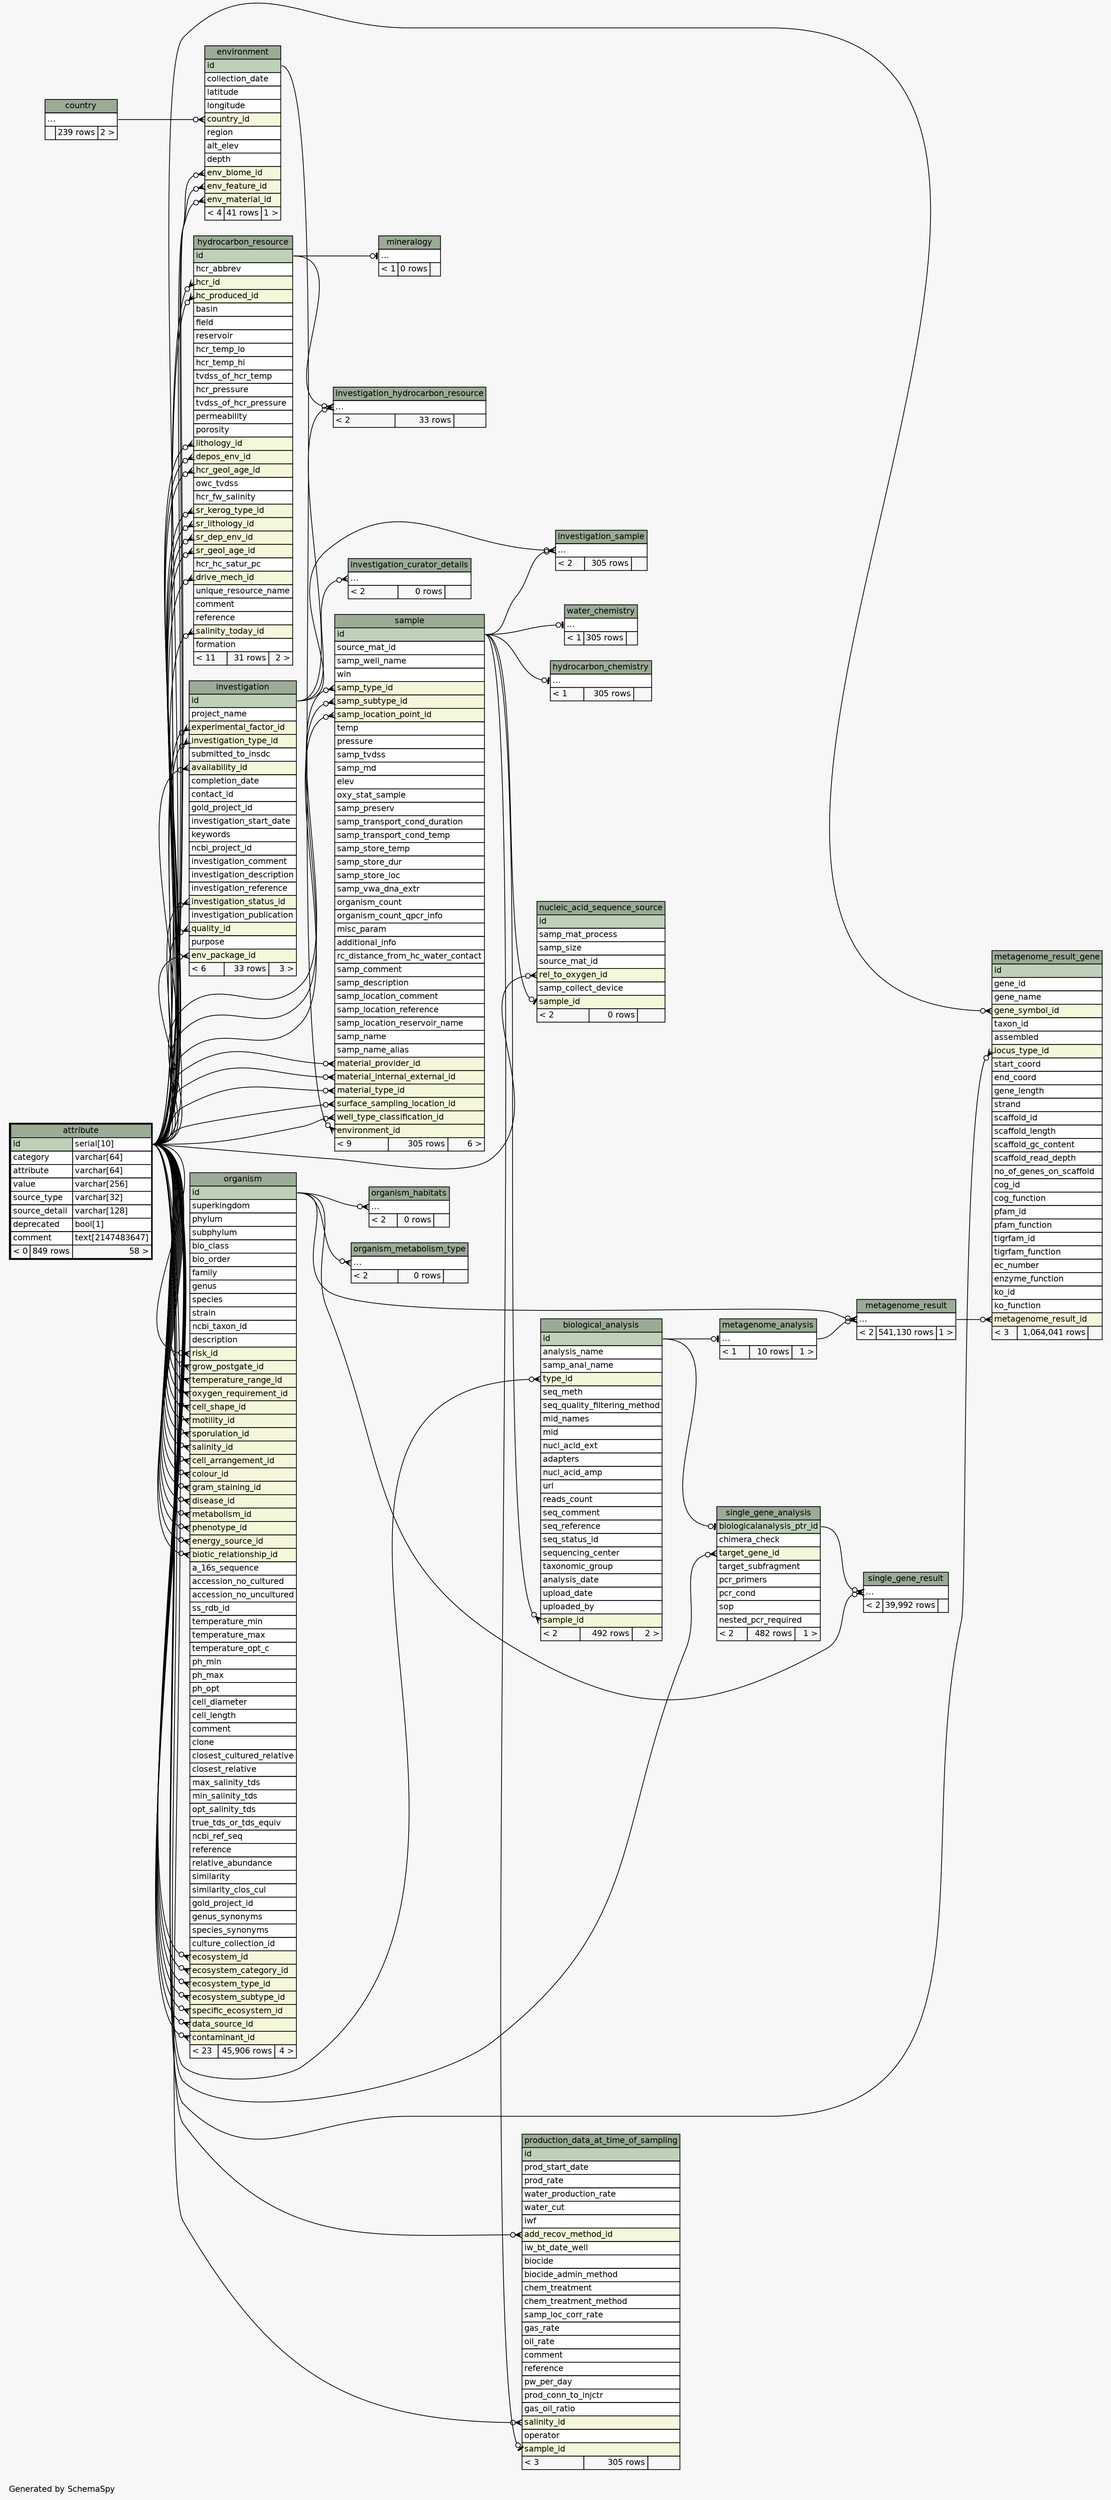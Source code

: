 // dot 2.38.0 on Windows 7 6.1
// SchemaSpy rev 590
digraph "twoDegreesRelationshipsDiagram" {
  graph [
    rankdir="RL"
    bgcolor="#f7f7f7"
    label="\nGenerated by SchemaSpy"
    labeljust="l"
    nodesep="0.18"
    ranksep="0.46"
    fontname="Helvetica"
    fontsize="11"
  ];
  node [
    fontname="Helvetica"
    fontsize="11"
    shape="plaintext"
  ];
  edge [
    arrowsize="0.8"
  ];
  "biological_analysis":"sample_id":w -> "sample":"id":e [arrowhead=none dir=back arrowtail=crowodot];
  "biological_analysis":"type_id":w -> "attribute":"id.type":e [arrowhead=none dir=back arrowtail=crowodot];
  "environment":"country_id":w -> "country":"elipses":e [arrowhead=none dir=back arrowtail=crowodot];
  "environment":"env_biome_id":w -> "attribute":"id.type":e [arrowhead=none dir=back arrowtail=crowodot];
  "environment":"env_feature_id":w -> "attribute":"id.type":e [arrowhead=none dir=back arrowtail=crowodot];
  "environment":"env_material_id":w -> "attribute":"id.type":e [arrowhead=none dir=back arrowtail=crowodot];
  "hydrocarbon_chemistry":"elipses":w -> "sample":"id":e [arrowhead=none dir=back arrowtail=teeodot];
  "hydrocarbon_resource":"depos_env_id":w -> "attribute":"id.type":e [arrowhead=none dir=back arrowtail=crowodot];
  "hydrocarbon_resource":"drive_mech_id":w -> "attribute":"id.type":e [arrowhead=none dir=back arrowtail=crowodot];
  "hydrocarbon_resource":"hc_produced_id":w -> "attribute":"id.type":e [arrowhead=none dir=back arrowtail=crowodot];
  "hydrocarbon_resource":"hcr_geol_age_id":w -> "attribute":"id.type":e [arrowhead=none dir=back arrowtail=crowodot];
  "hydrocarbon_resource":"hcr_id":w -> "attribute":"id.type":e [arrowhead=none dir=back arrowtail=crowodot];
  "hydrocarbon_resource":"lithology_id":w -> "attribute":"id.type":e [arrowhead=none dir=back arrowtail=crowodot];
  "hydrocarbon_resource":"salinity_today_id":w -> "attribute":"id.type":e [arrowhead=none dir=back arrowtail=crowodot];
  "hydrocarbon_resource":"sr_dep_env_id":w -> "attribute":"id.type":e [arrowhead=none dir=back arrowtail=crowodot];
  "hydrocarbon_resource":"sr_geol_age_id":w -> "attribute":"id.type":e [arrowhead=none dir=back arrowtail=crowodot];
  "hydrocarbon_resource":"sr_kerog_type_id":w -> "attribute":"id.type":e [arrowhead=none dir=back arrowtail=crowodot];
  "hydrocarbon_resource":"sr_lithology_id":w -> "attribute":"id.type":e [arrowhead=none dir=back arrowtail=crowodot];
  "investigation":"availability_id":w -> "attribute":"id.type":e [arrowhead=none dir=back arrowtail=crowodot];
  "investigation":"env_package_id":w -> "attribute":"id.type":e [arrowhead=none dir=back arrowtail=crowodot];
  "investigation":"experimental_factor_id":w -> "attribute":"id.type":e [arrowhead=none dir=back arrowtail=crowodot];
  "investigation":"investigation_status_id":w -> "attribute":"id.type":e [arrowhead=none dir=back arrowtail=crowodot];
  "investigation":"investigation_type_id":w -> "attribute":"id.type":e [arrowhead=none dir=back arrowtail=crowodot];
  "investigation":"quality_id":w -> "attribute":"id.type":e [arrowhead=none dir=back arrowtail=crowodot];
  "investigation_curator_details":"elipses":w -> "investigation":"id":e [arrowhead=none dir=back arrowtail=crowodot];
  "investigation_hydrocarbon_resource":"elipses":w -> "hydrocarbon_resource":"id":e [arrowhead=none dir=back arrowtail=crowodot];
  "investigation_hydrocarbon_resource":"elipses":w -> "investigation":"id":e [arrowhead=none dir=back arrowtail=crowodot];
  "investigation_sample":"elipses":w -> "investigation":"id":e [arrowhead=none dir=back arrowtail=crowodot];
  "investigation_sample":"elipses":w -> "sample":"id":e [arrowhead=none dir=back arrowtail=crowodot];
  "metagenome_analysis":"elipses":w -> "biological_analysis":"id":e [arrowhead=none dir=back arrowtail=teeodot];
  "metagenome_result":"elipses":w -> "metagenome_analysis":"elipses":e [arrowhead=none dir=back arrowtail=crowodot];
  "metagenome_result":"elipses":w -> "organism":"id":e [arrowhead=none dir=back arrowtail=crowodot];
  "metagenome_result_gene":"gene_symbol_id":w -> "attribute":"id.type":e [arrowhead=none dir=back arrowtail=crowodot];
  "metagenome_result_gene":"locus_type_id":w -> "attribute":"id.type":e [arrowhead=none dir=back arrowtail=crowodot];
  "metagenome_result_gene":"metagenome_result_id":w -> "metagenome_result":"elipses":e [arrowhead=none dir=back arrowtail=crowodot];
  "mineralogy":"elipses":w -> "hydrocarbon_resource":"id":e [arrowhead=none dir=back arrowtail=teeodot];
  "nucleic_acid_sequence_source":"rel_to_oxygen_id":w -> "attribute":"id.type":e [arrowhead=none dir=back arrowtail=crowodot];
  "nucleic_acid_sequence_source":"sample_id":w -> "sample":"id":e [arrowhead=none dir=back arrowtail=teeodot];
  "organism":"biotic_relationship_id":w -> "attribute":"id.type":e [arrowhead=none dir=back arrowtail=crowodot];
  "organism":"cell_arrangement_id":w -> "attribute":"id.type":e [arrowhead=none dir=back arrowtail=crowodot];
  "organism":"cell_shape_id":w -> "attribute":"id.type":e [arrowhead=none dir=back arrowtail=crowodot];
  "organism":"colour_id":w -> "attribute":"id.type":e [arrowhead=none dir=back arrowtail=crowodot];
  "organism":"contaminant_id":w -> "attribute":"id.type":e [arrowhead=none dir=back arrowtail=crowodot];
  "organism":"data_source_id":w -> "attribute":"id.type":e [arrowhead=none dir=back arrowtail=crowodot];
  "organism":"disease_id":w -> "attribute":"id.type":e [arrowhead=none dir=back arrowtail=crowodot];
  "organism":"ecosystem_category_id":w -> "attribute":"id.type":e [arrowhead=none dir=back arrowtail=crowodot];
  "organism":"ecosystem_id":w -> "attribute":"id.type":e [arrowhead=none dir=back arrowtail=crowodot];
  "organism":"ecosystem_subtype_id":w -> "attribute":"id.type":e [arrowhead=none dir=back arrowtail=crowodot];
  "organism":"ecosystem_type_id":w -> "attribute":"id.type":e [arrowhead=none dir=back arrowtail=crowodot];
  "organism":"energy_source_id":w -> "attribute":"id.type":e [arrowhead=none dir=back arrowtail=crowodot];
  "organism":"gram_staining_id":w -> "attribute":"id.type":e [arrowhead=none dir=back arrowtail=crowodot];
  "organism":"grow_postgate_id":w -> "attribute":"id.type":e [arrowhead=none dir=back arrowtail=crowodot];
  "organism":"metabolism_id":w -> "attribute":"id.type":e [arrowhead=none dir=back arrowtail=crowodot];
  "organism":"motility_id":w -> "attribute":"id.type":e [arrowhead=none dir=back arrowtail=crowodot];
  "organism":"oxygen_requirement_id":w -> "attribute":"id.type":e [arrowhead=none dir=back arrowtail=crowodot];
  "organism":"phenotype_id":w -> "attribute":"id.type":e [arrowhead=none dir=back arrowtail=crowodot];
  "organism":"risk_id":w -> "attribute":"id.type":e [arrowhead=none dir=back arrowtail=crowodot];
  "organism":"salinity_id":w -> "attribute":"id.type":e [arrowhead=none dir=back arrowtail=crowodot];
  "organism":"specific_ecosystem_id":w -> "attribute":"id.type":e [arrowhead=none dir=back arrowtail=crowodot];
  "organism":"sporulation_id":w -> "attribute":"id.type":e [arrowhead=none dir=back arrowtail=crowodot];
  "organism":"temperature_range_id":w -> "attribute":"id.type":e [arrowhead=none dir=back arrowtail=crowodot];
  "organism_habitats":"elipses":w -> "organism":"id":e [arrowhead=none dir=back arrowtail=crowodot];
  "organism_metabolism_type":"elipses":w -> "organism":"id":e [arrowhead=none dir=back arrowtail=crowodot];
  "production_data_at_time_of_sampling":"add_recov_method_id":w -> "attribute":"id.type":e [arrowhead=none dir=back arrowtail=crowodot];
  "production_data_at_time_of_sampling":"salinity_id":w -> "attribute":"id.type":e [arrowhead=none dir=back arrowtail=crowodot];
  "production_data_at_time_of_sampling":"sample_id":w -> "sample":"id":e [arrowhead=none dir=back arrowtail=teeodot];
  "sample":"environment_id":w -> "environment":"id":e [arrowhead=none dir=back arrowtail=crowodot];
  "sample":"material_internal_external_id":w -> "attribute":"id.type":e [arrowhead=none dir=back arrowtail=crowodot];
  "sample":"material_provider_id":w -> "attribute":"id.type":e [arrowhead=none dir=back arrowtail=crowodot];
  "sample":"material_type_id":w -> "attribute":"id.type":e [arrowhead=none dir=back arrowtail=crowodot];
  "sample":"samp_location_point_id":w -> "attribute":"id.type":e [arrowhead=none dir=back arrowtail=crowodot];
  "sample":"samp_subtype_id":w -> "attribute":"id.type":e [arrowhead=none dir=back arrowtail=crowodot];
  "sample":"samp_type_id":w -> "attribute":"id.type":e [arrowhead=none dir=back arrowtail=crowodot];
  "sample":"surface_sampling_location_id":w -> "attribute":"id.type":e [arrowhead=none dir=back arrowtail=crowodot];
  "sample":"well_type_classification_id":w -> "attribute":"id.type":e [arrowhead=none dir=back arrowtail=crowodot];
  "single_gene_analysis":"biologicalanalysis_ptr_id":w -> "biological_analysis":"id":e [arrowhead=none dir=back arrowtail=teeodot];
  "single_gene_analysis":"target_gene_id":w -> "attribute":"id.type":e [arrowhead=none dir=back arrowtail=crowodot];
  "single_gene_result":"elipses":w -> "organism":"id":e [arrowhead=none dir=back arrowtail=crowodot];
  "single_gene_result":"elipses":w -> "single_gene_analysis":"biologicalanalysis_ptr_id":e [arrowhead=none dir=back arrowtail=crowodot];
  "water_chemistry":"elipses":w -> "sample":"id":e [arrowhead=none dir=back arrowtail=teeodot];
  "attribute" [
    label=<
    <TABLE BORDER="2" CELLBORDER="1" CELLSPACING="0" BGCOLOR="#ffffff">
      <TR><TD COLSPAN="3" BGCOLOR="#9bab96" ALIGN="CENTER">attribute</TD></TR>
      <TR><TD PORT="id" COLSPAN="2" BGCOLOR="#bed1b8" ALIGN="LEFT">id</TD><TD PORT="id.type" ALIGN="LEFT">serial[10]</TD></TR>
      <TR><TD PORT="category" COLSPAN="2" ALIGN="LEFT">category</TD><TD PORT="category.type" ALIGN="LEFT">varchar[64]</TD></TR>
      <TR><TD PORT="attribute" COLSPAN="2" ALIGN="LEFT">attribute</TD><TD PORT="attribute.type" ALIGN="LEFT">varchar[64]</TD></TR>
      <TR><TD PORT="value" COLSPAN="2" ALIGN="LEFT">value</TD><TD PORT="value.type" ALIGN="LEFT">varchar[256]</TD></TR>
      <TR><TD PORT="source_type" COLSPAN="2" ALIGN="LEFT">source_type</TD><TD PORT="source_type.type" ALIGN="LEFT">varchar[32]</TD></TR>
      <TR><TD PORT="source_detail" COLSPAN="2" ALIGN="LEFT">source_detail</TD><TD PORT="source_detail.type" ALIGN="LEFT">varchar[128]</TD></TR>
      <TR><TD PORT="deprecated" COLSPAN="2" ALIGN="LEFT">deprecated</TD><TD PORT="deprecated.type" ALIGN="LEFT">bool[1]</TD></TR>
      <TR><TD PORT="comment" COLSPAN="2" ALIGN="LEFT">comment</TD><TD PORT="comment.type" ALIGN="LEFT">text[2147483647]</TD></TR>
      <TR><TD ALIGN="LEFT" BGCOLOR="#f7f7f7">&lt; 0</TD><TD ALIGN="RIGHT" BGCOLOR="#f7f7f7">849 rows</TD><TD ALIGN="RIGHT" BGCOLOR="#f7f7f7">58 &gt;</TD></TR>
    </TABLE>>
    URL="attribute.html"
    tooltip="attribute"
  ];
  "biological_analysis" [
    label=<
    <TABLE BORDER="0" CELLBORDER="1" CELLSPACING="0" BGCOLOR="#ffffff">
      <TR><TD COLSPAN="3" BGCOLOR="#9bab96" ALIGN="CENTER">biological_analysis</TD></TR>
      <TR><TD PORT="id" COLSPAN="3" BGCOLOR="#bed1b8" ALIGN="LEFT">id</TD></TR>
      <TR><TD PORT="analysis_name" COLSPAN="3" ALIGN="LEFT">analysis_name</TD></TR>
      <TR><TD PORT="samp_anal_name" COLSPAN="3" ALIGN="LEFT">samp_anal_name</TD></TR>
      <TR><TD PORT="type_id" COLSPAN="3" BGCOLOR="#f4f7da" ALIGN="LEFT">type_id</TD></TR>
      <TR><TD PORT="seq_meth" COLSPAN="3" ALIGN="LEFT">seq_meth</TD></TR>
      <TR><TD PORT="seq_quality_filtering_method" COLSPAN="3" ALIGN="LEFT">seq_quality_filtering_method</TD></TR>
      <TR><TD PORT="mid_names" COLSPAN="3" ALIGN="LEFT">mid_names</TD></TR>
      <TR><TD PORT="mid" COLSPAN="3" ALIGN="LEFT">mid</TD></TR>
      <TR><TD PORT="nucl_acid_ext" COLSPAN="3" ALIGN="LEFT">nucl_acid_ext</TD></TR>
      <TR><TD PORT="adapters" COLSPAN="3" ALIGN="LEFT">adapters</TD></TR>
      <TR><TD PORT="nucl_acid_amp" COLSPAN="3" ALIGN="LEFT">nucl_acid_amp</TD></TR>
      <TR><TD PORT="url" COLSPAN="3" ALIGN="LEFT">url</TD></TR>
      <TR><TD PORT="reads_count" COLSPAN="3" ALIGN="LEFT">reads_count</TD></TR>
      <TR><TD PORT="seq_comment" COLSPAN="3" ALIGN="LEFT">seq_comment</TD></TR>
      <TR><TD PORT="seq_reference" COLSPAN="3" ALIGN="LEFT">seq_reference</TD></TR>
      <TR><TD PORT="seq_status_id" COLSPAN="3" ALIGN="LEFT">seq_status_id</TD></TR>
      <TR><TD PORT="sequencing_center" COLSPAN="3" ALIGN="LEFT">sequencing_center</TD></TR>
      <TR><TD PORT="taxonomic_group" COLSPAN="3" ALIGN="LEFT">taxonomic_group</TD></TR>
      <TR><TD PORT="analysis_date" COLSPAN="3" ALIGN="LEFT">analysis_date</TD></TR>
      <TR><TD PORT="upload_date" COLSPAN="3" ALIGN="LEFT">upload_date</TD></TR>
      <TR><TD PORT="uploaded_by" COLSPAN="3" ALIGN="LEFT">uploaded_by</TD></TR>
      <TR><TD PORT="sample_id" COLSPAN="3" BGCOLOR="#f4f7da" ALIGN="LEFT">sample_id</TD></TR>
      <TR><TD ALIGN="LEFT" BGCOLOR="#f7f7f7">&lt; 2</TD><TD ALIGN="RIGHT" BGCOLOR="#f7f7f7">492 rows</TD><TD ALIGN="RIGHT" BGCOLOR="#f7f7f7">2 &gt;</TD></TR>
    </TABLE>>
    URL="biological_analysis.html"
    tooltip="biological_analysis"
  ];
  "country" [
    label=<
    <TABLE BORDER="0" CELLBORDER="1" CELLSPACING="0" BGCOLOR="#ffffff">
      <TR><TD COLSPAN="3" BGCOLOR="#9bab96" ALIGN="CENTER">country</TD></TR>
      <TR><TD PORT="elipses" COLSPAN="3" ALIGN="LEFT">...</TD></TR>
      <TR><TD ALIGN="LEFT" BGCOLOR="#f7f7f7">  </TD><TD ALIGN="RIGHT" BGCOLOR="#f7f7f7">239 rows</TD><TD ALIGN="RIGHT" BGCOLOR="#f7f7f7">2 &gt;</TD></TR>
    </TABLE>>
    URL="country.html"
    tooltip="country"
  ];
  "environment" [
    label=<
    <TABLE BORDER="0" CELLBORDER="1" CELLSPACING="0" BGCOLOR="#ffffff">
      <TR><TD COLSPAN="3" BGCOLOR="#9bab96" ALIGN="CENTER">environment</TD></TR>
      <TR><TD PORT="id" COLSPAN="3" BGCOLOR="#bed1b8" ALIGN="LEFT">id</TD></TR>
      <TR><TD PORT="collection_date" COLSPAN="3" ALIGN="LEFT">collection_date</TD></TR>
      <TR><TD PORT="latitude" COLSPAN="3" ALIGN="LEFT">latitude</TD></TR>
      <TR><TD PORT="longitude" COLSPAN="3" ALIGN="LEFT">longitude</TD></TR>
      <TR><TD PORT="country_id" COLSPAN="3" BGCOLOR="#f4f7da" ALIGN="LEFT">country_id</TD></TR>
      <TR><TD PORT="region" COLSPAN="3" ALIGN="LEFT">region</TD></TR>
      <TR><TD PORT="alt_elev" COLSPAN="3" ALIGN="LEFT">alt_elev</TD></TR>
      <TR><TD PORT="depth" COLSPAN="3" ALIGN="LEFT">depth</TD></TR>
      <TR><TD PORT="env_biome_id" COLSPAN="3" BGCOLOR="#f4f7da" ALIGN="LEFT">env_biome_id</TD></TR>
      <TR><TD PORT="env_feature_id" COLSPAN="3" BGCOLOR="#f4f7da" ALIGN="LEFT">env_feature_id</TD></TR>
      <TR><TD PORT="env_material_id" COLSPAN="3" BGCOLOR="#f4f7da" ALIGN="LEFT">env_material_id</TD></TR>
      <TR><TD ALIGN="LEFT" BGCOLOR="#f7f7f7">&lt; 4</TD><TD ALIGN="RIGHT" BGCOLOR="#f7f7f7">41 rows</TD><TD ALIGN="RIGHT" BGCOLOR="#f7f7f7">1 &gt;</TD></TR>
    </TABLE>>
    URL="environment.html"
    tooltip="environment"
  ];
  "hydrocarbon_chemistry" [
    label=<
    <TABLE BORDER="0" CELLBORDER="1" CELLSPACING="0" BGCOLOR="#ffffff">
      <TR><TD COLSPAN="3" BGCOLOR="#9bab96" ALIGN="CENTER">hydrocarbon_chemistry</TD></TR>
      <TR><TD PORT="elipses" COLSPAN="3" ALIGN="LEFT">...</TD></TR>
      <TR><TD ALIGN="LEFT" BGCOLOR="#f7f7f7">&lt; 1</TD><TD ALIGN="RIGHT" BGCOLOR="#f7f7f7">305 rows</TD><TD ALIGN="RIGHT" BGCOLOR="#f7f7f7">  </TD></TR>
    </TABLE>>
    URL="hydrocarbon_chemistry.html"
    tooltip="hydrocarbon_chemistry"
  ];
  "hydrocarbon_resource" [
    label=<
    <TABLE BORDER="0" CELLBORDER="1" CELLSPACING="0" BGCOLOR="#ffffff">
      <TR><TD COLSPAN="3" BGCOLOR="#9bab96" ALIGN="CENTER">hydrocarbon_resource</TD></TR>
      <TR><TD PORT="id" COLSPAN="3" BGCOLOR="#bed1b8" ALIGN="LEFT">id</TD></TR>
      <TR><TD PORT="hcr_abbrev" COLSPAN="3" ALIGN="LEFT">hcr_abbrev</TD></TR>
      <TR><TD PORT="hcr_id" COLSPAN="3" BGCOLOR="#f4f7da" ALIGN="LEFT">hcr_id</TD></TR>
      <TR><TD PORT="hc_produced_id" COLSPAN="3" BGCOLOR="#f4f7da" ALIGN="LEFT">hc_produced_id</TD></TR>
      <TR><TD PORT="basin" COLSPAN="3" ALIGN="LEFT">basin</TD></TR>
      <TR><TD PORT="field" COLSPAN="3" ALIGN="LEFT">field</TD></TR>
      <TR><TD PORT="reservoir" COLSPAN="3" ALIGN="LEFT">reservoir</TD></TR>
      <TR><TD PORT="hcr_temp_lo" COLSPAN="3" ALIGN="LEFT">hcr_temp_lo</TD></TR>
      <TR><TD PORT="hcr_temp_hi" COLSPAN="3" ALIGN="LEFT">hcr_temp_hi</TD></TR>
      <TR><TD PORT="tvdss_of_hcr_temp" COLSPAN="3" ALIGN="LEFT">tvdss_of_hcr_temp</TD></TR>
      <TR><TD PORT="hcr_pressure" COLSPAN="3" ALIGN="LEFT">hcr_pressure</TD></TR>
      <TR><TD PORT="tvdss_of_hcr_pressure" COLSPAN="3" ALIGN="LEFT">tvdss_of_hcr_pressure</TD></TR>
      <TR><TD PORT="permeability" COLSPAN="3" ALIGN="LEFT">permeability</TD></TR>
      <TR><TD PORT="porosity" COLSPAN="3" ALIGN="LEFT">porosity</TD></TR>
      <TR><TD PORT="lithology_id" COLSPAN="3" BGCOLOR="#f4f7da" ALIGN="LEFT">lithology_id</TD></TR>
      <TR><TD PORT="depos_env_id" COLSPAN="3" BGCOLOR="#f4f7da" ALIGN="LEFT">depos_env_id</TD></TR>
      <TR><TD PORT="hcr_geol_age_id" COLSPAN="3" BGCOLOR="#f4f7da" ALIGN="LEFT">hcr_geol_age_id</TD></TR>
      <TR><TD PORT="owc_tvdss" COLSPAN="3" ALIGN="LEFT">owc_tvdss</TD></TR>
      <TR><TD PORT="hcr_fw_salinity" COLSPAN="3" ALIGN="LEFT">hcr_fw_salinity</TD></TR>
      <TR><TD PORT="sr_kerog_type_id" COLSPAN="3" BGCOLOR="#f4f7da" ALIGN="LEFT">sr_kerog_type_id</TD></TR>
      <TR><TD PORT="sr_lithology_id" COLSPAN="3" BGCOLOR="#f4f7da" ALIGN="LEFT">sr_lithology_id</TD></TR>
      <TR><TD PORT="sr_dep_env_id" COLSPAN="3" BGCOLOR="#f4f7da" ALIGN="LEFT">sr_dep_env_id</TD></TR>
      <TR><TD PORT="sr_geol_age_id" COLSPAN="3" BGCOLOR="#f4f7da" ALIGN="LEFT">sr_geol_age_id</TD></TR>
      <TR><TD PORT="hcr_hc_satur_pc" COLSPAN="3" ALIGN="LEFT">hcr_hc_satur_pc</TD></TR>
      <TR><TD PORT="drive_mech_id" COLSPAN="3" BGCOLOR="#f4f7da" ALIGN="LEFT">drive_mech_id</TD></TR>
      <TR><TD PORT="unique_resource_name" COLSPAN="3" ALIGN="LEFT">unique_resource_name</TD></TR>
      <TR><TD PORT="comment" COLSPAN="3" ALIGN="LEFT">comment</TD></TR>
      <TR><TD PORT="reference" COLSPAN="3" ALIGN="LEFT">reference</TD></TR>
      <TR><TD PORT="salinity_today_id" COLSPAN="3" BGCOLOR="#f4f7da" ALIGN="LEFT">salinity_today_id</TD></TR>
      <TR><TD PORT="formation" COLSPAN="3" ALIGN="LEFT">formation</TD></TR>
      <TR><TD ALIGN="LEFT" BGCOLOR="#f7f7f7">&lt; 11</TD><TD ALIGN="RIGHT" BGCOLOR="#f7f7f7">31 rows</TD><TD ALIGN="RIGHT" BGCOLOR="#f7f7f7">2 &gt;</TD></TR>
    </TABLE>>
    URL="hydrocarbon_resource.html"
    tooltip="hydrocarbon_resource"
  ];
  "investigation" [
    label=<
    <TABLE BORDER="0" CELLBORDER="1" CELLSPACING="0" BGCOLOR="#ffffff">
      <TR><TD COLSPAN="3" BGCOLOR="#9bab96" ALIGN="CENTER">investigation</TD></TR>
      <TR><TD PORT="id" COLSPAN="3" BGCOLOR="#bed1b8" ALIGN="LEFT">id</TD></TR>
      <TR><TD PORT="project_name" COLSPAN="3" ALIGN="LEFT">project_name</TD></TR>
      <TR><TD PORT="experimental_factor_id" COLSPAN="3" BGCOLOR="#f4f7da" ALIGN="LEFT">experimental_factor_id</TD></TR>
      <TR><TD PORT="investigation_type_id" COLSPAN="3" BGCOLOR="#f4f7da" ALIGN="LEFT">investigation_type_id</TD></TR>
      <TR><TD PORT="submitted_to_insdc" COLSPAN="3" ALIGN="LEFT">submitted_to_insdc</TD></TR>
      <TR><TD PORT="availability_id" COLSPAN="3" BGCOLOR="#f4f7da" ALIGN="LEFT">availability_id</TD></TR>
      <TR><TD PORT="completion_date" COLSPAN="3" ALIGN="LEFT">completion_date</TD></TR>
      <TR><TD PORT="contact_id" COLSPAN="3" ALIGN="LEFT">contact_id</TD></TR>
      <TR><TD PORT="gold_project_id" COLSPAN="3" ALIGN="LEFT">gold_project_id</TD></TR>
      <TR><TD PORT="investigation_start_date" COLSPAN="3" ALIGN="LEFT">investigation_start_date</TD></TR>
      <TR><TD PORT="keywords" COLSPAN="3" ALIGN="LEFT">keywords</TD></TR>
      <TR><TD PORT="ncbi_project_id" COLSPAN="3" ALIGN="LEFT">ncbi_project_id</TD></TR>
      <TR><TD PORT="investigation_comment" COLSPAN="3" ALIGN="LEFT">investigation_comment</TD></TR>
      <TR><TD PORT="investigation_description" COLSPAN="3" ALIGN="LEFT">investigation_description</TD></TR>
      <TR><TD PORT="investigation_reference" COLSPAN="3" ALIGN="LEFT">investigation_reference</TD></TR>
      <TR><TD PORT="investigation_status_id" COLSPAN="3" BGCOLOR="#f4f7da" ALIGN="LEFT">investigation_status_id</TD></TR>
      <TR><TD PORT="investigation_publication" COLSPAN="3" ALIGN="LEFT">investigation_publication</TD></TR>
      <TR><TD PORT="quality_id" COLSPAN="3" BGCOLOR="#f4f7da" ALIGN="LEFT">quality_id</TD></TR>
      <TR><TD PORT="purpose" COLSPAN="3" ALIGN="LEFT">purpose</TD></TR>
      <TR><TD PORT="env_package_id" COLSPAN="3" BGCOLOR="#f4f7da" ALIGN="LEFT">env_package_id</TD></TR>
      <TR><TD ALIGN="LEFT" BGCOLOR="#f7f7f7">&lt; 6</TD><TD ALIGN="RIGHT" BGCOLOR="#f7f7f7">33 rows</TD><TD ALIGN="RIGHT" BGCOLOR="#f7f7f7">3 &gt;</TD></TR>
    </TABLE>>
    URL="investigation.html"
    tooltip="investigation"
  ];
  "investigation_curator_details" [
    label=<
    <TABLE BORDER="0" CELLBORDER="1" CELLSPACING="0" BGCOLOR="#ffffff">
      <TR><TD COLSPAN="3" BGCOLOR="#9bab96" ALIGN="CENTER">investigation_curator_details</TD></TR>
      <TR><TD PORT="elipses" COLSPAN="3" ALIGN="LEFT">...</TD></TR>
      <TR><TD ALIGN="LEFT" BGCOLOR="#f7f7f7">&lt; 2</TD><TD ALIGN="RIGHT" BGCOLOR="#f7f7f7">0 rows</TD><TD ALIGN="RIGHT" BGCOLOR="#f7f7f7">  </TD></TR>
    </TABLE>>
    URL="investigation_curator_details.html"
    tooltip="investigation_curator_details"
  ];
  "investigation_hydrocarbon_resource" [
    label=<
    <TABLE BORDER="0" CELLBORDER="1" CELLSPACING="0" BGCOLOR="#ffffff">
      <TR><TD COLSPAN="3" BGCOLOR="#9bab96" ALIGN="CENTER">investigation_hydrocarbon_resource</TD></TR>
      <TR><TD PORT="elipses" COLSPAN="3" ALIGN="LEFT">...</TD></TR>
      <TR><TD ALIGN="LEFT" BGCOLOR="#f7f7f7">&lt; 2</TD><TD ALIGN="RIGHT" BGCOLOR="#f7f7f7">33 rows</TD><TD ALIGN="RIGHT" BGCOLOR="#f7f7f7">  </TD></TR>
    </TABLE>>
    URL="investigation_hydrocarbon_resource.html"
    tooltip="investigation_hydrocarbon_resource"
  ];
  "investigation_sample" [
    label=<
    <TABLE BORDER="0" CELLBORDER="1" CELLSPACING="0" BGCOLOR="#ffffff">
      <TR><TD COLSPAN="3" BGCOLOR="#9bab96" ALIGN="CENTER">investigation_sample</TD></TR>
      <TR><TD PORT="elipses" COLSPAN="3" ALIGN="LEFT">...</TD></TR>
      <TR><TD ALIGN="LEFT" BGCOLOR="#f7f7f7">&lt; 2</TD><TD ALIGN="RIGHT" BGCOLOR="#f7f7f7">305 rows</TD><TD ALIGN="RIGHT" BGCOLOR="#f7f7f7">  </TD></TR>
    </TABLE>>
    URL="investigation_sample.html"
    tooltip="investigation_sample"
  ];
  "metagenome_analysis" [
    label=<
    <TABLE BORDER="0" CELLBORDER="1" CELLSPACING="0" BGCOLOR="#ffffff">
      <TR><TD COLSPAN="3" BGCOLOR="#9bab96" ALIGN="CENTER">metagenome_analysis</TD></TR>
      <TR><TD PORT="elipses" COLSPAN="3" ALIGN="LEFT">...</TD></TR>
      <TR><TD ALIGN="LEFT" BGCOLOR="#f7f7f7">&lt; 1</TD><TD ALIGN="RIGHT" BGCOLOR="#f7f7f7">10 rows</TD><TD ALIGN="RIGHT" BGCOLOR="#f7f7f7">1 &gt;</TD></TR>
    </TABLE>>
    URL="metagenome_analysis.html"
    tooltip="metagenome_analysis"
  ];
  "metagenome_result" [
    label=<
    <TABLE BORDER="0" CELLBORDER="1" CELLSPACING="0" BGCOLOR="#ffffff">
      <TR><TD COLSPAN="3" BGCOLOR="#9bab96" ALIGN="CENTER">metagenome_result</TD></TR>
      <TR><TD PORT="elipses" COLSPAN="3" ALIGN="LEFT">...</TD></TR>
      <TR><TD ALIGN="LEFT" BGCOLOR="#f7f7f7">&lt; 2</TD><TD ALIGN="RIGHT" BGCOLOR="#f7f7f7">541,130 rows</TD><TD ALIGN="RIGHT" BGCOLOR="#f7f7f7">1 &gt;</TD></TR>
    </TABLE>>
    URL="metagenome_result.html"
    tooltip="metagenome_result"
  ];
  "metagenome_result_gene" [
    label=<
    <TABLE BORDER="0" CELLBORDER="1" CELLSPACING="0" BGCOLOR="#ffffff">
      <TR><TD COLSPAN="3" BGCOLOR="#9bab96" ALIGN="CENTER">metagenome_result_gene</TD></TR>
      <TR><TD PORT="id" COLSPAN="3" BGCOLOR="#bed1b8" ALIGN="LEFT">id</TD></TR>
      <TR><TD PORT="gene_id" COLSPAN="3" ALIGN="LEFT">gene_id</TD></TR>
      <TR><TD PORT="gene_name" COLSPAN="3" ALIGN="LEFT">gene_name</TD></TR>
      <TR><TD PORT="gene_symbol_id" COLSPAN="3" BGCOLOR="#f4f7da" ALIGN="LEFT">gene_symbol_id</TD></TR>
      <TR><TD PORT="taxon_id" COLSPAN="3" ALIGN="LEFT">taxon_id</TD></TR>
      <TR><TD PORT="assembled" COLSPAN="3" ALIGN="LEFT">assembled</TD></TR>
      <TR><TD PORT="locus_type_id" COLSPAN="3" BGCOLOR="#f4f7da" ALIGN="LEFT">locus_type_id</TD></TR>
      <TR><TD PORT="start_coord" COLSPAN="3" ALIGN="LEFT">start_coord</TD></TR>
      <TR><TD PORT="end_coord" COLSPAN="3" ALIGN="LEFT">end_coord</TD></TR>
      <TR><TD PORT="gene_length" COLSPAN="3" ALIGN="LEFT">gene_length</TD></TR>
      <TR><TD PORT="strand" COLSPAN="3" ALIGN="LEFT">strand</TD></TR>
      <TR><TD PORT="scaffold_id" COLSPAN="3" ALIGN="LEFT">scaffold_id</TD></TR>
      <TR><TD PORT="scaffold_length" COLSPAN="3" ALIGN="LEFT">scaffold_length</TD></TR>
      <TR><TD PORT="scaffold_gc_content" COLSPAN="3" ALIGN="LEFT">scaffold_gc_content</TD></TR>
      <TR><TD PORT="scaffold_read_depth" COLSPAN="3" ALIGN="LEFT">scaffold_read_depth</TD></TR>
      <TR><TD PORT="no_of_genes_on_scaffold" COLSPAN="3" ALIGN="LEFT">no_of_genes_on_scaffold</TD></TR>
      <TR><TD PORT="cog_id" COLSPAN="3" ALIGN="LEFT">cog_id</TD></TR>
      <TR><TD PORT="cog_function" COLSPAN="3" ALIGN="LEFT">cog_function</TD></TR>
      <TR><TD PORT="pfam_id" COLSPAN="3" ALIGN="LEFT">pfam_id</TD></TR>
      <TR><TD PORT="pfam_function" COLSPAN="3" ALIGN="LEFT">pfam_function</TD></TR>
      <TR><TD PORT="tigrfam_id" COLSPAN="3" ALIGN="LEFT">tigrfam_id</TD></TR>
      <TR><TD PORT="tigrfam_function" COLSPAN="3" ALIGN="LEFT">tigrfam_function</TD></TR>
      <TR><TD PORT="ec_number" COLSPAN="3" ALIGN="LEFT">ec_number</TD></TR>
      <TR><TD PORT="enzyme_function" COLSPAN="3" ALIGN="LEFT">enzyme_function</TD></TR>
      <TR><TD PORT="ko_id" COLSPAN="3" ALIGN="LEFT">ko_id</TD></TR>
      <TR><TD PORT="ko_function" COLSPAN="3" ALIGN="LEFT">ko_function</TD></TR>
      <TR><TD PORT="metagenome_result_id" COLSPAN="3" BGCOLOR="#f4f7da" ALIGN="LEFT">metagenome_result_id</TD></TR>
      <TR><TD ALIGN="LEFT" BGCOLOR="#f7f7f7">&lt; 3</TD><TD ALIGN="RIGHT" BGCOLOR="#f7f7f7">1,064,041 rows</TD><TD ALIGN="RIGHT" BGCOLOR="#f7f7f7">  </TD></TR>
    </TABLE>>
    URL="metagenome_result_gene.html"
    tooltip="metagenome_result_gene"
  ];
  "mineralogy" [
    label=<
    <TABLE BORDER="0" CELLBORDER="1" CELLSPACING="0" BGCOLOR="#ffffff">
      <TR><TD COLSPAN="3" BGCOLOR="#9bab96" ALIGN="CENTER">mineralogy</TD></TR>
      <TR><TD PORT="elipses" COLSPAN="3" ALIGN="LEFT">...</TD></TR>
      <TR><TD ALIGN="LEFT" BGCOLOR="#f7f7f7">&lt; 1</TD><TD ALIGN="RIGHT" BGCOLOR="#f7f7f7">0 rows</TD><TD ALIGN="RIGHT" BGCOLOR="#f7f7f7">  </TD></TR>
    </TABLE>>
    URL="mineralogy.html"
    tooltip="mineralogy"
  ];
  "nucleic_acid_sequence_source" [
    label=<
    <TABLE BORDER="0" CELLBORDER="1" CELLSPACING="0" BGCOLOR="#ffffff">
      <TR><TD COLSPAN="3" BGCOLOR="#9bab96" ALIGN="CENTER">nucleic_acid_sequence_source</TD></TR>
      <TR><TD PORT="id" COLSPAN="3" BGCOLOR="#bed1b8" ALIGN="LEFT">id</TD></TR>
      <TR><TD PORT="samp_mat_process" COLSPAN="3" ALIGN="LEFT">samp_mat_process</TD></TR>
      <TR><TD PORT="samp_size" COLSPAN="3" ALIGN="LEFT">samp_size</TD></TR>
      <TR><TD PORT="source_mat_id" COLSPAN="3" ALIGN="LEFT">source_mat_id</TD></TR>
      <TR><TD PORT="rel_to_oxygen_id" COLSPAN="3" BGCOLOR="#f4f7da" ALIGN="LEFT">rel_to_oxygen_id</TD></TR>
      <TR><TD PORT="samp_collect_device" COLSPAN="3" ALIGN="LEFT">samp_collect_device</TD></TR>
      <TR><TD PORT="sample_id" COLSPAN="3" BGCOLOR="#f4f7da" ALIGN="LEFT">sample_id</TD></TR>
      <TR><TD ALIGN="LEFT" BGCOLOR="#f7f7f7">&lt; 2</TD><TD ALIGN="RIGHT" BGCOLOR="#f7f7f7">0 rows</TD><TD ALIGN="RIGHT" BGCOLOR="#f7f7f7">  </TD></TR>
    </TABLE>>
    URL="nucleic_acid_sequence_source.html"
    tooltip="nucleic_acid_sequence_source"
  ];
  "organism" [
    label=<
    <TABLE BORDER="0" CELLBORDER="1" CELLSPACING="0" BGCOLOR="#ffffff">
      <TR><TD COLSPAN="3" BGCOLOR="#9bab96" ALIGN="CENTER">organism</TD></TR>
      <TR><TD PORT="id" COLSPAN="3" BGCOLOR="#bed1b8" ALIGN="LEFT">id</TD></TR>
      <TR><TD PORT="superkingdom" COLSPAN="3" ALIGN="LEFT">superkingdom</TD></TR>
      <TR><TD PORT="phylum" COLSPAN="3" ALIGN="LEFT">phylum</TD></TR>
      <TR><TD PORT="subphylum" COLSPAN="3" ALIGN="LEFT">subphylum</TD></TR>
      <TR><TD PORT="bio_class" COLSPAN="3" ALIGN="LEFT">bio_class</TD></TR>
      <TR><TD PORT="bio_order" COLSPAN="3" ALIGN="LEFT">bio_order</TD></TR>
      <TR><TD PORT="family" COLSPAN="3" ALIGN="LEFT">family</TD></TR>
      <TR><TD PORT="genus" COLSPAN="3" ALIGN="LEFT">genus</TD></TR>
      <TR><TD PORT="species" COLSPAN="3" ALIGN="LEFT">species</TD></TR>
      <TR><TD PORT="strain" COLSPAN="3" ALIGN="LEFT">strain</TD></TR>
      <TR><TD PORT="ncbi_taxon_id" COLSPAN="3" ALIGN="LEFT">ncbi_taxon_id</TD></TR>
      <TR><TD PORT="description" COLSPAN="3" ALIGN="LEFT">description</TD></TR>
      <TR><TD PORT="risk_id" COLSPAN="3" BGCOLOR="#f4f7da" ALIGN="LEFT">risk_id</TD></TR>
      <TR><TD PORT="grow_postgate_id" COLSPAN="3" BGCOLOR="#f4f7da" ALIGN="LEFT">grow_postgate_id</TD></TR>
      <TR><TD PORT="temperature_range_id" COLSPAN="3" BGCOLOR="#f4f7da" ALIGN="LEFT">temperature_range_id</TD></TR>
      <TR><TD PORT="oxygen_requirement_id" COLSPAN="3" BGCOLOR="#f4f7da" ALIGN="LEFT">oxygen_requirement_id</TD></TR>
      <TR><TD PORT="cell_shape_id" COLSPAN="3" BGCOLOR="#f4f7da" ALIGN="LEFT">cell_shape_id</TD></TR>
      <TR><TD PORT="motility_id" COLSPAN="3" BGCOLOR="#f4f7da" ALIGN="LEFT">motility_id</TD></TR>
      <TR><TD PORT="sporulation_id" COLSPAN="3" BGCOLOR="#f4f7da" ALIGN="LEFT">sporulation_id</TD></TR>
      <TR><TD PORT="salinity_id" COLSPAN="3" BGCOLOR="#f4f7da" ALIGN="LEFT">salinity_id</TD></TR>
      <TR><TD PORT="cell_arrangement_id" COLSPAN="3" BGCOLOR="#f4f7da" ALIGN="LEFT">cell_arrangement_id</TD></TR>
      <TR><TD PORT="colour_id" COLSPAN="3" BGCOLOR="#f4f7da" ALIGN="LEFT">colour_id</TD></TR>
      <TR><TD PORT="gram_staining_id" COLSPAN="3" BGCOLOR="#f4f7da" ALIGN="LEFT">gram_staining_id</TD></TR>
      <TR><TD PORT="disease_id" COLSPAN="3" BGCOLOR="#f4f7da" ALIGN="LEFT">disease_id</TD></TR>
      <TR><TD PORT="metabolism_id" COLSPAN="3" BGCOLOR="#f4f7da" ALIGN="LEFT">metabolism_id</TD></TR>
      <TR><TD PORT="phenotype_id" COLSPAN="3" BGCOLOR="#f4f7da" ALIGN="LEFT">phenotype_id</TD></TR>
      <TR><TD PORT="energy_source_id" COLSPAN="3" BGCOLOR="#f4f7da" ALIGN="LEFT">energy_source_id</TD></TR>
      <TR><TD PORT="biotic_relationship_id" COLSPAN="3" BGCOLOR="#f4f7da" ALIGN="LEFT">biotic_relationship_id</TD></TR>
      <TR><TD PORT="a_16s_sequence" COLSPAN="3" ALIGN="LEFT">a_16s_sequence</TD></TR>
      <TR><TD PORT="accession_no_cultured" COLSPAN="3" ALIGN="LEFT">accession_no_cultured</TD></TR>
      <TR><TD PORT="accession_no_uncultured" COLSPAN="3" ALIGN="LEFT">accession_no_uncultured</TD></TR>
      <TR><TD PORT="ss_rdb_id" COLSPAN="3" ALIGN="LEFT">ss_rdb_id</TD></TR>
      <TR><TD PORT="temperature_min" COLSPAN="3" ALIGN="LEFT">temperature_min</TD></TR>
      <TR><TD PORT="temperature_max" COLSPAN="3" ALIGN="LEFT">temperature_max</TD></TR>
      <TR><TD PORT="temperature_opt_c" COLSPAN="3" ALIGN="LEFT">temperature_opt_c</TD></TR>
      <TR><TD PORT="ph_min" COLSPAN="3" ALIGN="LEFT">ph_min</TD></TR>
      <TR><TD PORT="ph_max" COLSPAN="3" ALIGN="LEFT">ph_max</TD></TR>
      <TR><TD PORT="ph_opt" COLSPAN="3" ALIGN="LEFT">ph_opt</TD></TR>
      <TR><TD PORT="cell_diameter" COLSPAN="3" ALIGN="LEFT">cell_diameter</TD></TR>
      <TR><TD PORT="cell_length" COLSPAN="3" ALIGN="LEFT">cell_length</TD></TR>
      <TR><TD PORT="comment" COLSPAN="3" ALIGN="LEFT">comment</TD></TR>
      <TR><TD PORT="clone" COLSPAN="3" ALIGN="LEFT">clone</TD></TR>
      <TR><TD PORT="closest_cultured_relative" COLSPAN="3" ALIGN="LEFT">closest_cultured_relative</TD></TR>
      <TR><TD PORT="closest_relative" COLSPAN="3" ALIGN="LEFT">closest_relative</TD></TR>
      <TR><TD PORT="max_salinity_tds" COLSPAN="3" ALIGN="LEFT">max_salinity_tds</TD></TR>
      <TR><TD PORT="min_salinity_tds" COLSPAN="3" ALIGN="LEFT">min_salinity_tds</TD></TR>
      <TR><TD PORT="opt_salinity_tds" COLSPAN="3" ALIGN="LEFT">opt_salinity_tds</TD></TR>
      <TR><TD PORT="true_tds_or_tds_equiv" COLSPAN="3" ALIGN="LEFT">true_tds_or_tds_equiv</TD></TR>
      <TR><TD PORT="ncbi_ref_seq" COLSPAN="3" ALIGN="LEFT">ncbi_ref_seq</TD></TR>
      <TR><TD PORT="reference" COLSPAN="3" ALIGN="LEFT">reference</TD></TR>
      <TR><TD PORT="relative_abundance" COLSPAN="3" ALIGN="LEFT">relative_abundance</TD></TR>
      <TR><TD PORT="similarity" COLSPAN="3" ALIGN="LEFT">similarity</TD></TR>
      <TR><TD PORT="similarity_clos_cul" COLSPAN="3" ALIGN="LEFT">similarity_clos_cul</TD></TR>
      <TR><TD PORT="gold_project_id" COLSPAN="3" ALIGN="LEFT">gold_project_id</TD></TR>
      <TR><TD PORT="genus_synonyms" COLSPAN="3" ALIGN="LEFT">genus_synonyms</TD></TR>
      <TR><TD PORT="species_synonyms" COLSPAN="3" ALIGN="LEFT">species_synonyms</TD></TR>
      <TR><TD PORT="culture_collection_id" COLSPAN="3" ALIGN="LEFT">culture_collection_id</TD></TR>
      <TR><TD PORT="ecosystem_id" COLSPAN="3" BGCOLOR="#f4f7da" ALIGN="LEFT">ecosystem_id</TD></TR>
      <TR><TD PORT="ecosystem_category_id" COLSPAN="3" BGCOLOR="#f4f7da" ALIGN="LEFT">ecosystem_category_id</TD></TR>
      <TR><TD PORT="ecosystem_type_id" COLSPAN="3" BGCOLOR="#f4f7da" ALIGN="LEFT">ecosystem_type_id</TD></TR>
      <TR><TD PORT="ecosystem_subtype_id" COLSPAN="3" BGCOLOR="#f4f7da" ALIGN="LEFT">ecosystem_subtype_id</TD></TR>
      <TR><TD PORT="specific_ecosystem_id" COLSPAN="3" BGCOLOR="#f4f7da" ALIGN="LEFT">specific_ecosystem_id</TD></TR>
      <TR><TD PORT="data_source_id" COLSPAN="3" BGCOLOR="#f4f7da" ALIGN="LEFT">data_source_id</TD></TR>
      <TR><TD PORT="contaminant_id" COLSPAN="3" BGCOLOR="#f4f7da" ALIGN="LEFT">contaminant_id</TD></TR>
      <TR><TD ALIGN="LEFT" BGCOLOR="#f7f7f7">&lt; 23</TD><TD ALIGN="RIGHT" BGCOLOR="#f7f7f7">45,906 rows</TD><TD ALIGN="RIGHT" BGCOLOR="#f7f7f7">4 &gt;</TD></TR>
    </TABLE>>
    URL="organism.html"
    tooltip="organism"
  ];
  "organism_habitats" [
    label=<
    <TABLE BORDER="0" CELLBORDER="1" CELLSPACING="0" BGCOLOR="#ffffff">
      <TR><TD COLSPAN="3" BGCOLOR="#9bab96" ALIGN="CENTER">organism_habitats</TD></TR>
      <TR><TD PORT="elipses" COLSPAN="3" ALIGN="LEFT">...</TD></TR>
      <TR><TD ALIGN="LEFT" BGCOLOR="#f7f7f7">&lt; 2</TD><TD ALIGN="RIGHT" BGCOLOR="#f7f7f7">0 rows</TD><TD ALIGN="RIGHT" BGCOLOR="#f7f7f7">  </TD></TR>
    </TABLE>>
    URL="organism_habitats.html"
    tooltip="organism_habitats"
  ];
  "organism_metabolism_type" [
    label=<
    <TABLE BORDER="0" CELLBORDER="1" CELLSPACING="0" BGCOLOR="#ffffff">
      <TR><TD COLSPAN="3" BGCOLOR="#9bab96" ALIGN="CENTER">organism_metabolism_type</TD></TR>
      <TR><TD PORT="elipses" COLSPAN="3" ALIGN="LEFT">...</TD></TR>
      <TR><TD ALIGN="LEFT" BGCOLOR="#f7f7f7">&lt; 2</TD><TD ALIGN="RIGHT" BGCOLOR="#f7f7f7">0 rows</TD><TD ALIGN="RIGHT" BGCOLOR="#f7f7f7">  </TD></TR>
    </TABLE>>
    URL="organism_metabolism_type.html"
    tooltip="organism_metabolism_type"
  ];
  "production_data_at_time_of_sampling" [
    label=<
    <TABLE BORDER="0" CELLBORDER="1" CELLSPACING="0" BGCOLOR="#ffffff">
      <TR><TD COLSPAN="3" BGCOLOR="#9bab96" ALIGN="CENTER">production_data_at_time_of_sampling</TD></TR>
      <TR><TD PORT="id" COLSPAN="3" BGCOLOR="#bed1b8" ALIGN="LEFT">id</TD></TR>
      <TR><TD PORT="prod_start_date" COLSPAN="3" ALIGN="LEFT">prod_start_date</TD></TR>
      <TR><TD PORT="prod_rate" COLSPAN="3" ALIGN="LEFT">prod_rate</TD></TR>
      <TR><TD PORT="water_production_rate" COLSPAN="3" ALIGN="LEFT">water_production_rate</TD></TR>
      <TR><TD PORT="water_cut" COLSPAN="3" ALIGN="LEFT">water_cut</TD></TR>
      <TR><TD PORT="iwf" COLSPAN="3" ALIGN="LEFT">iwf</TD></TR>
      <TR><TD PORT="add_recov_method_id" COLSPAN="3" BGCOLOR="#f4f7da" ALIGN="LEFT">add_recov_method_id</TD></TR>
      <TR><TD PORT="iw_bt_date_well" COLSPAN="3" ALIGN="LEFT">iw_bt_date_well</TD></TR>
      <TR><TD PORT="biocide" COLSPAN="3" ALIGN="LEFT">biocide</TD></TR>
      <TR><TD PORT="biocide_admin_method" COLSPAN="3" ALIGN="LEFT">biocide_admin_method</TD></TR>
      <TR><TD PORT="chem_treatment" COLSPAN="3" ALIGN="LEFT">chem_treatment</TD></TR>
      <TR><TD PORT="chem_treatment_method" COLSPAN="3" ALIGN="LEFT">chem_treatment_method</TD></TR>
      <TR><TD PORT="samp_loc_corr_rate" COLSPAN="3" ALIGN="LEFT">samp_loc_corr_rate</TD></TR>
      <TR><TD PORT="gas_rate" COLSPAN="3" ALIGN="LEFT">gas_rate</TD></TR>
      <TR><TD PORT="oil_rate" COLSPAN="3" ALIGN="LEFT">oil_rate</TD></TR>
      <TR><TD PORT="comment" COLSPAN="3" ALIGN="LEFT">comment</TD></TR>
      <TR><TD PORT="reference" COLSPAN="3" ALIGN="LEFT">reference</TD></TR>
      <TR><TD PORT="pw_per_day" COLSPAN="3" ALIGN="LEFT">pw_per_day</TD></TR>
      <TR><TD PORT="prod_conn_to_injctr" COLSPAN="3" ALIGN="LEFT">prod_conn_to_injctr</TD></TR>
      <TR><TD PORT="gas_oil_ratio" COLSPAN="3" ALIGN="LEFT">gas_oil_ratio</TD></TR>
      <TR><TD PORT="salinity_id" COLSPAN="3" BGCOLOR="#f4f7da" ALIGN="LEFT">salinity_id</TD></TR>
      <TR><TD PORT="operator" COLSPAN="3" ALIGN="LEFT">operator</TD></TR>
      <TR><TD PORT="sample_id" COLSPAN="3" BGCOLOR="#f4f7da" ALIGN="LEFT">sample_id</TD></TR>
      <TR><TD ALIGN="LEFT" BGCOLOR="#f7f7f7">&lt; 3</TD><TD ALIGN="RIGHT" BGCOLOR="#f7f7f7">305 rows</TD><TD ALIGN="RIGHT" BGCOLOR="#f7f7f7">  </TD></TR>
    </TABLE>>
    URL="production_data_at_time_of_sampling.html"
    tooltip="production_data_at_time_of_sampling"
  ];
  "sample" [
    label=<
    <TABLE BORDER="0" CELLBORDER="1" CELLSPACING="0" BGCOLOR="#ffffff">
      <TR><TD COLSPAN="3" BGCOLOR="#9bab96" ALIGN="CENTER">sample</TD></TR>
      <TR><TD PORT="id" COLSPAN="3" BGCOLOR="#bed1b8" ALIGN="LEFT">id</TD></TR>
      <TR><TD PORT="source_mat_id" COLSPAN="3" ALIGN="LEFT">source_mat_id</TD></TR>
      <TR><TD PORT="samp_well_name" COLSPAN="3" ALIGN="LEFT">samp_well_name</TD></TR>
      <TR><TD PORT="win" COLSPAN="3" ALIGN="LEFT">win</TD></TR>
      <TR><TD PORT="samp_type_id" COLSPAN="3" BGCOLOR="#f4f7da" ALIGN="LEFT">samp_type_id</TD></TR>
      <TR><TD PORT="samp_subtype_id" COLSPAN="3" BGCOLOR="#f4f7da" ALIGN="LEFT">samp_subtype_id</TD></TR>
      <TR><TD PORT="samp_location_point_id" COLSPAN="3" BGCOLOR="#f4f7da" ALIGN="LEFT">samp_location_point_id</TD></TR>
      <TR><TD PORT="temp" COLSPAN="3" ALIGN="LEFT">temp</TD></TR>
      <TR><TD PORT="pressure" COLSPAN="3" ALIGN="LEFT">pressure</TD></TR>
      <TR><TD PORT="samp_tvdss" COLSPAN="3" ALIGN="LEFT">samp_tvdss</TD></TR>
      <TR><TD PORT="samp_md" COLSPAN="3" ALIGN="LEFT">samp_md</TD></TR>
      <TR><TD PORT="elev" COLSPAN="3" ALIGN="LEFT">elev</TD></TR>
      <TR><TD PORT="oxy_stat_sample" COLSPAN="3" ALIGN="LEFT">oxy_stat_sample</TD></TR>
      <TR><TD PORT="samp_preserv" COLSPAN="3" ALIGN="LEFT">samp_preserv</TD></TR>
      <TR><TD PORT="samp_transport_cond_duration" COLSPAN="3" ALIGN="LEFT">samp_transport_cond_duration</TD></TR>
      <TR><TD PORT="samp_transport_cond_temp" COLSPAN="3" ALIGN="LEFT">samp_transport_cond_temp</TD></TR>
      <TR><TD PORT="samp_store_temp" COLSPAN="3" ALIGN="LEFT">samp_store_temp</TD></TR>
      <TR><TD PORT="samp_store_dur" COLSPAN="3" ALIGN="LEFT">samp_store_dur</TD></TR>
      <TR><TD PORT="samp_store_loc" COLSPAN="3" ALIGN="LEFT">samp_store_loc</TD></TR>
      <TR><TD PORT="samp_vwa_dna_extr" COLSPAN="3" ALIGN="LEFT">samp_vwa_dna_extr</TD></TR>
      <TR><TD PORT="organism_count" COLSPAN="3" ALIGN="LEFT">organism_count</TD></TR>
      <TR><TD PORT="organism_count_qpcr_info" COLSPAN="3" ALIGN="LEFT">organism_count_qpcr_info</TD></TR>
      <TR><TD PORT="misc_param" COLSPAN="3" ALIGN="LEFT">misc_param</TD></TR>
      <TR><TD PORT="additional_info" COLSPAN="3" ALIGN="LEFT">additional_info</TD></TR>
      <TR><TD PORT="rc_distance_from_hc_water_contact" COLSPAN="3" ALIGN="LEFT">rc_distance_from_hc_water_contact</TD></TR>
      <TR><TD PORT="samp_comment" COLSPAN="3" ALIGN="LEFT">samp_comment</TD></TR>
      <TR><TD PORT="samp_description" COLSPAN="3" ALIGN="LEFT">samp_description</TD></TR>
      <TR><TD PORT="samp_location_comment" COLSPAN="3" ALIGN="LEFT">samp_location_comment</TD></TR>
      <TR><TD PORT="samp_location_reference" COLSPAN="3" ALIGN="LEFT">samp_location_reference</TD></TR>
      <TR><TD PORT="samp_location_reservoir_name" COLSPAN="3" ALIGN="LEFT">samp_location_reservoir_name</TD></TR>
      <TR><TD PORT="samp_name" COLSPAN="3" ALIGN="LEFT">samp_name</TD></TR>
      <TR><TD PORT="samp_name_alias" COLSPAN="3" ALIGN="LEFT">samp_name_alias</TD></TR>
      <TR><TD PORT="material_provider_id" COLSPAN="3" BGCOLOR="#f4f7da" ALIGN="LEFT">material_provider_id</TD></TR>
      <TR><TD PORT="material_internal_external_id" COLSPAN="3" BGCOLOR="#f4f7da" ALIGN="LEFT">material_internal_external_id</TD></TR>
      <TR><TD PORT="material_type_id" COLSPAN="3" BGCOLOR="#f4f7da" ALIGN="LEFT">material_type_id</TD></TR>
      <TR><TD PORT="surface_sampling_location_id" COLSPAN="3" BGCOLOR="#f4f7da" ALIGN="LEFT">surface_sampling_location_id</TD></TR>
      <TR><TD PORT="well_type_classification_id" COLSPAN="3" BGCOLOR="#f4f7da" ALIGN="LEFT">well_type_classification_id</TD></TR>
      <TR><TD PORT="environment_id" COLSPAN="3" BGCOLOR="#f4f7da" ALIGN="LEFT">environment_id</TD></TR>
      <TR><TD ALIGN="LEFT" BGCOLOR="#f7f7f7">&lt; 9</TD><TD ALIGN="RIGHT" BGCOLOR="#f7f7f7">305 rows</TD><TD ALIGN="RIGHT" BGCOLOR="#f7f7f7">6 &gt;</TD></TR>
    </TABLE>>
    URL="sample.html"
    tooltip="sample"
  ];
  "single_gene_analysis" [
    label=<
    <TABLE BORDER="0" CELLBORDER="1" CELLSPACING="0" BGCOLOR="#ffffff">
      <TR><TD COLSPAN="3" BGCOLOR="#9bab96" ALIGN="CENTER">single_gene_analysis</TD></TR>
      <TR><TD PORT="biologicalanalysis_ptr_id" COLSPAN="3" BGCOLOR="#bed1b8" ALIGN="LEFT">biologicalanalysis_ptr_id</TD></TR>
      <TR><TD PORT="chimera_check" COLSPAN="3" ALIGN="LEFT">chimera_check</TD></TR>
      <TR><TD PORT="target_gene_id" COLSPAN="3" BGCOLOR="#f4f7da" ALIGN="LEFT">target_gene_id</TD></TR>
      <TR><TD PORT="target_subfragment" COLSPAN="3" ALIGN="LEFT">target_subfragment</TD></TR>
      <TR><TD PORT="pcr_primers" COLSPAN="3" ALIGN="LEFT">pcr_primers</TD></TR>
      <TR><TD PORT="pcr_cond" COLSPAN="3" ALIGN="LEFT">pcr_cond</TD></TR>
      <TR><TD PORT="sop" COLSPAN="3" ALIGN="LEFT">sop</TD></TR>
      <TR><TD PORT="nested_pcr_required" COLSPAN="3" ALIGN="LEFT">nested_pcr_required</TD></TR>
      <TR><TD ALIGN="LEFT" BGCOLOR="#f7f7f7">&lt; 2</TD><TD ALIGN="RIGHT" BGCOLOR="#f7f7f7">482 rows</TD><TD ALIGN="RIGHT" BGCOLOR="#f7f7f7">1 &gt;</TD></TR>
    </TABLE>>
    URL="single_gene_analysis.html"
    tooltip="single_gene_analysis"
  ];
  "single_gene_result" [
    label=<
    <TABLE BORDER="0" CELLBORDER="1" CELLSPACING="0" BGCOLOR="#ffffff">
      <TR><TD COLSPAN="3" BGCOLOR="#9bab96" ALIGN="CENTER">single_gene_result</TD></TR>
      <TR><TD PORT="elipses" COLSPAN="3" ALIGN="LEFT">...</TD></TR>
      <TR><TD ALIGN="LEFT" BGCOLOR="#f7f7f7">&lt; 2</TD><TD ALIGN="RIGHT" BGCOLOR="#f7f7f7">39,992 rows</TD><TD ALIGN="RIGHT" BGCOLOR="#f7f7f7">  </TD></TR>
    </TABLE>>
    URL="single_gene_result.html"
    tooltip="single_gene_result"
  ];
  "water_chemistry" [
    label=<
    <TABLE BORDER="0" CELLBORDER="1" CELLSPACING="0" BGCOLOR="#ffffff">
      <TR><TD COLSPAN="3" BGCOLOR="#9bab96" ALIGN="CENTER">water_chemistry</TD></TR>
      <TR><TD PORT="elipses" COLSPAN="3" ALIGN="LEFT">...</TD></TR>
      <TR><TD ALIGN="LEFT" BGCOLOR="#f7f7f7">&lt; 1</TD><TD ALIGN="RIGHT" BGCOLOR="#f7f7f7">305 rows</TD><TD ALIGN="RIGHT" BGCOLOR="#f7f7f7">  </TD></TR>
    </TABLE>>
    URL="water_chemistry.html"
    tooltip="water_chemistry"
  ];
}
